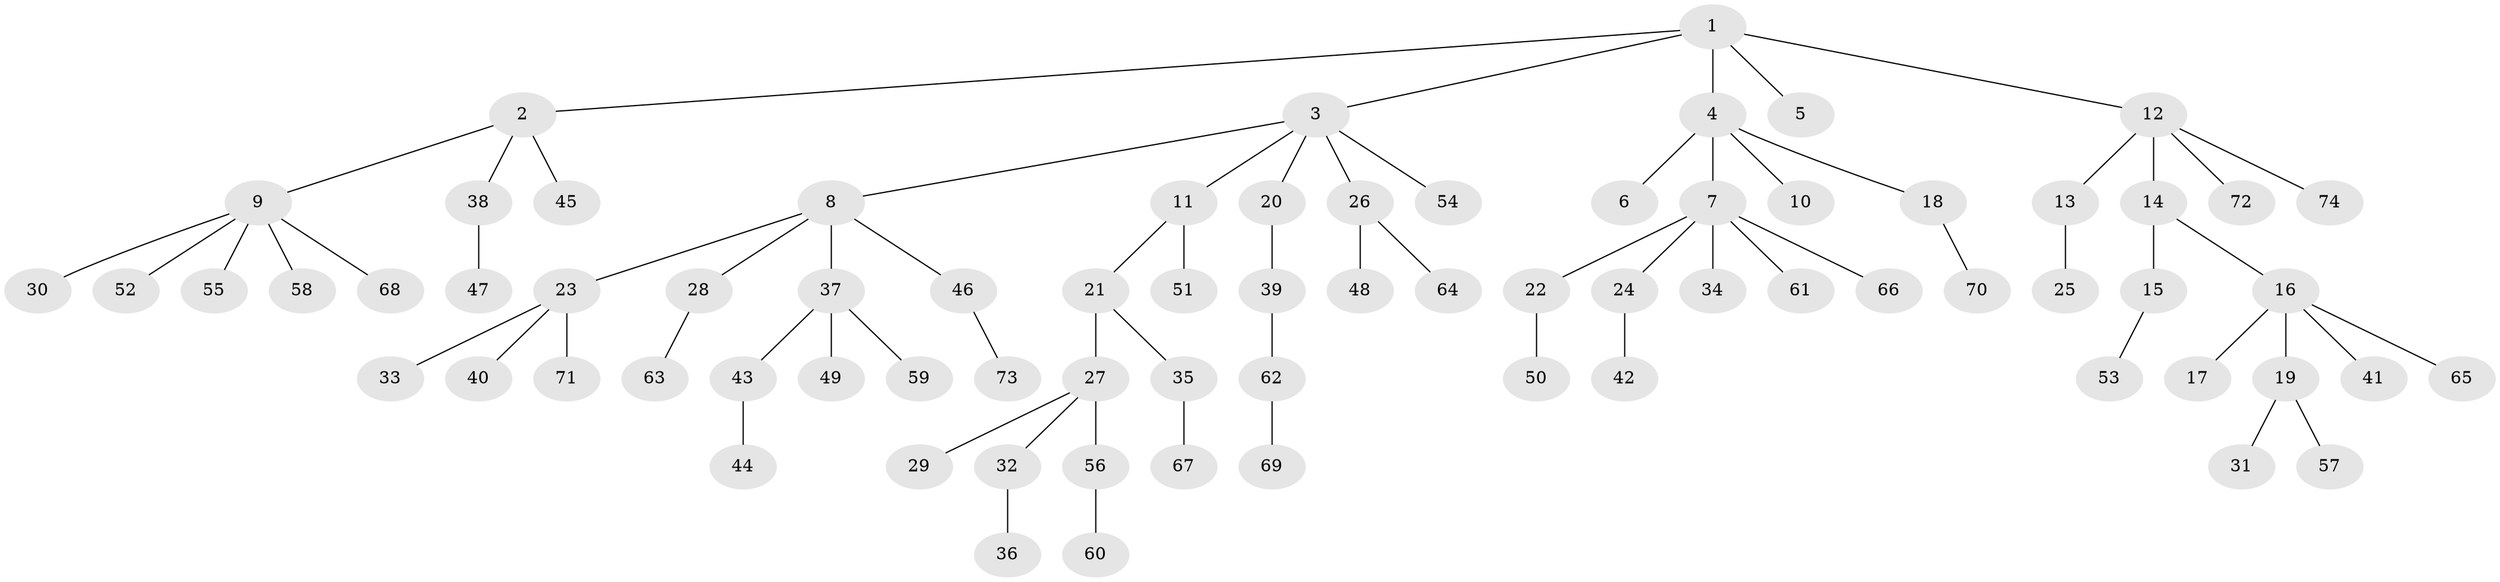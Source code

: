 // coarse degree distribution, {1: 0.8648648648648649, 2: 0.08108108108108109, 4: 0.02702702702702703, 30: 0.02702702702702703}
// Generated by graph-tools (version 1.1) at 2025/56/03/04/25 21:56:54]
// undirected, 74 vertices, 73 edges
graph export_dot {
graph [start="1"]
  node [color=gray90,style=filled];
  1;
  2;
  3;
  4;
  5;
  6;
  7;
  8;
  9;
  10;
  11;
  12;
  13;
  14;
  15;
  16;
  17;
  18;
  19;
  20;
  21;
  22;
  23;
  24;
  25;
  26;
  27;
  28;
  29;
  30;
  31;
  32;
  33;
  34;
  35;
  36;
  37;
  38;
  39;
  40;
  41;
  42;
  43;
  44;
  45;
  46;
  47;
  48;
  49;
  50;
  51;
  52;
  53;
  54;
  55;
  56;
  57;
  58;
  59;
  60;
  61;
  62;
  63;
  64;
  65;
  66;
  67;
  68;
  69;
  70;
  71;
  72;
  73;
  74;
  1 -- 2;
  1 -- 3;
  1 -- 4;
  1 -- 5;
  1 -- 12;
  2 -- 9;
  2 -- 38;
  2 -- 45;
  3 -- 8;
  3 -- 11;
  3 -- 20;
  3 -- 26;
  3 -- 54;
  4 -- 6;
  4 -- 7;
  4 -- 10;
  4 -- 18;
  7 -- 22;
  7 -- 24;
  7 -- 34;
  7 -- 61;
  7 -- 66;
  8 -- 23;
  8 -- 28;
  8 -- 37;
  8 -- 46;
  9 -- 30;
  9 -- 52;
  9 -- 55;
  9 -- 58;
  9 -- 68;
  11 -- 21;
  11 -- 51;
  12 -- 13;
  12 -- 14;
  12 -- 72;
  12 -- 74;
  13 -- 25;
  14 -- 15;
  14 -- 16;
  15 -- 53;
  16 -- 17;
  16 -- 19;
  16 -- 41;
  16 -- 65;
  18 -- 70;
  19 -- 31;
  19 -- 57;
  20 -- 39;
  21 -- 27;
  21 -- 35;
  22 -- 50;
  23 -- 33;
  23 -- 40;
  23 -- 71;
  24 -- 42;
  26 -- 48;
  26 -- 64;
  27 -- 29;
  27 -- 32;
  27 -- 56;
  28 -- 63;
  32 -- 36;
  35 -- 67;
  37 -- 43;
  37 -- 49;
  37 -- 59;
  38 -- 47;
  39 -- 62;
  43 -- 44;
  46 -- 73;
  56 -- 60;
  62 -- 69;
}
